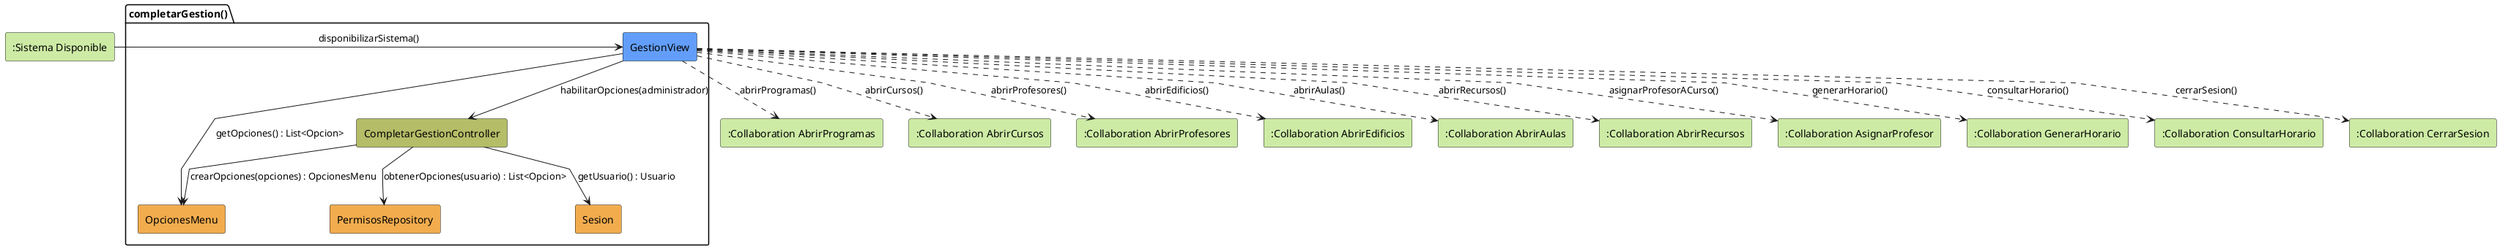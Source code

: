 @startuml completarGestion-analisis
skinparam linetype polyline

rectangle #CDEBA5 ":Sistema Disponible" as SistemaDisponible
package completarGestion as "completarGestion()" {
    rectangle #629EF9 GestionView
    rectangle #b5bd68 CompletarGestionController
    rectangle #F2AC4E PermisosRepository
    rectangle #F2AC4E OpcionesMenu
    rectangle #F2AC4E Sesion
}

rectangle #CDEBA5 ":Collaboration AbrirProgramas" as AbrirProgramas
rectangle #CDEBA5 ":Collaboration AbrirCursos" as AbrirCursos
rectangle #CDEBA5 ":Collaboration AbrirProfesores" as AbrirProfesores
rectangle #CDEBA5 ":Collaboration AbrirEdificios" as AbrirEdificios
rectangle #CDEBA5 ":Collaboration AbrirAulas" as AbrirAulas
rectangle #CDEBA5 ":Collaboration AbrirRecursos" as AbrirRecursos
rectangle #CDEBA5 ":Collaboration AsignarProfesor" as AsignarProfesor
rectangle #CDEBA5 ":Collaboration GenerarHorario" as GenerarHorario
rectangle #CDEBA5 ":Collaboration ConsultarHorario" as ConsultarHorario
rectangle #CDEBA5 ":Collaboration CerrarSesion" as CerrarSesion

SistemaDisponible -r-> GestionView : disponibilizarSistema()

GestionView -d-> CompletarGestionController: habilitarOpciones(administrador)

CompletarGestionController --> Sesion: getUsuario() : Usuario
CompletarGestionController --> PermisosRepository: obtenerOpciones(usuario) : List<Opcion>
CompletarGestionController --> OpcionesMenu: crearOpciones(opciones) : OpcionesMenu

GestionView --> OpcionesMenu: getOpciones() : List<Opcion>
GestionView ..> AbrirProgramas: abrirProgramas()
GestionView ..> AbrirCursos: abrirCursos()
GestionView ..> AbrirProfesores: abrirProfesores()
GestionView ..> AbrirEdificios: abrirEdificios()
GestionView ..> AbrirAulas: abrirAulas()
GestionView ..> AbrirRecursos: abrirRecursos()
GestionView ..> AsignarProfesor: asignarProfesorACurso()
GestionView ..> GenerarHorario: generarHorario()
GestionView ..> ConsultarHorario: consultarHorario()
GestionView ..> CerrarSesion: cerrarSesion()

@enduml